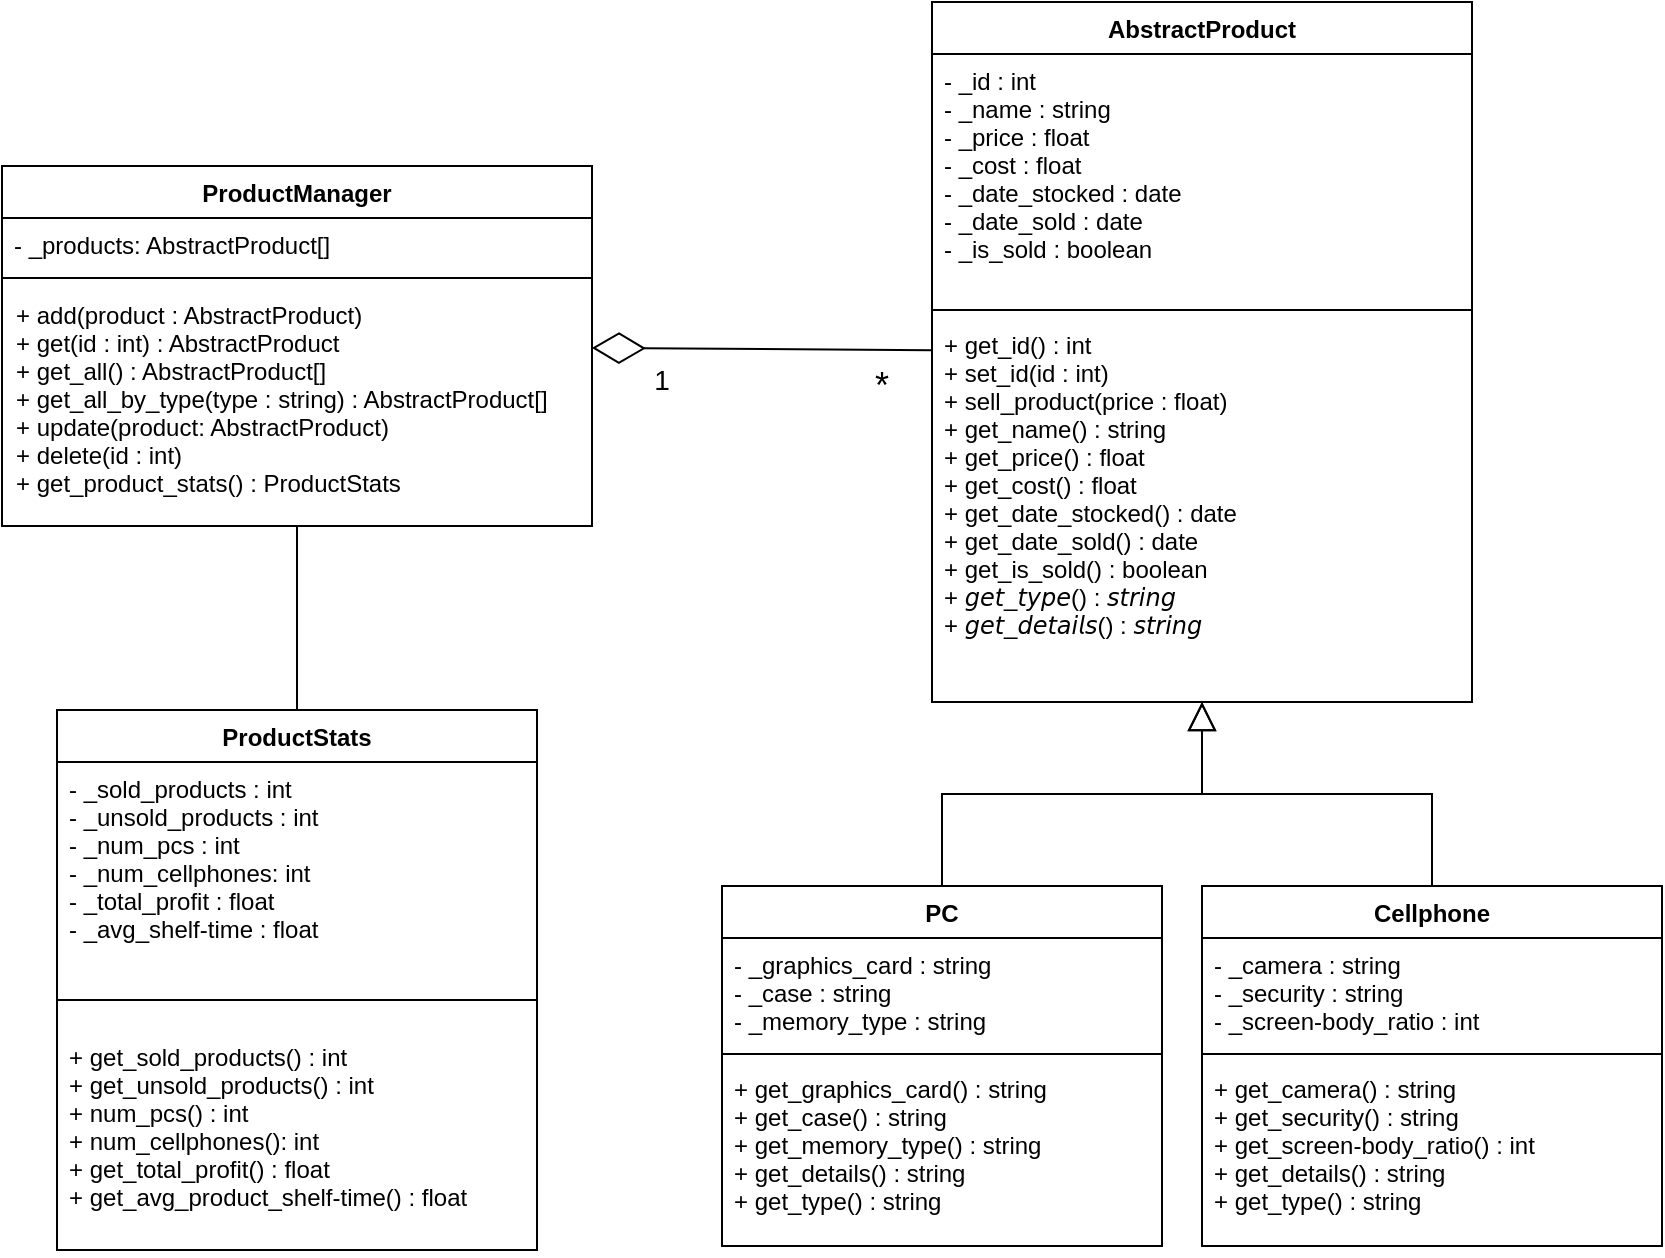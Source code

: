 <mxfile version="12.0.2" type="device" pages="1"><diagram id="_7smT1jWXjtUOcAIcVZQ" name="Page-1"><mxGraphModel dx="1408" dy="748" grid="1" gridSize="10" guides="1" tooltips="1" connect="1" arrows="1" fold="1" page="1" pageScale="1" pageWidth="850" pageHeight="1100" math="0" shadow="0"><root><mxCell id="0"/><mxCell id="1" parent="0"/><mxCell id="wvDvdEayiRNj3oBtXVPO-1" value="ProductManager" style="swimlane;fontStyle=1;align=center;verticalAlign=top;childLayout=stackLayout;horizontal=1;startSize=26;horizontalStack=0;resizeParent=1;resizeParentMax=0;resizeLast=0;collapsible=1;marginBottom=0;" parent="1" vertex="1"><mxGeometry x="15" y="100" width="295" height="180" as="geometry"/></mxCell><mxCell id="wvDvdEayiRNj3oBtXVPO-2" value="- _products: AbstractProduct[]" style="text;strokeColor=none;fillColor=none;align=left;verticalAlign=top;spacingLeft=4;spacingRight=4;overflow=hidden;rotatable=0;points=[[0,0.5],[1,0.5]];portConstraint=eastwest;" parent="wvDvdEayiRNj3oBtXVPO-1" vertex="1"><mxGeometry y="26" width="295" height="26" as="geometry"/></mxCell><mxCell id="wvDvdEayiRNj3oBtXVPO-3" value="" style="line;strokeWidth=1;fillColor=none;align=left;verticalAlign=middle;spacingTop=-1;spacingLeft=3;spacingRight=3;rotatable=0;labelPosition=right;points=[];portConstraint=eastwest;" parent="wvDvdEayiRNj3oBtXVPO-1" vertex="1"><mxGeometry y="52" width="295" height="8" as="geometry"/></mxCell><mxCell id="wvDvdEayiRNj3oBtXVPO-4" value="+ add(product : AbstractProduct)&#10;+ get(id : int) : AbstractProduct&#10;+ get_all() : AbstractProduct[]  &#10;+ get_all_by_type(type : string) : AbstractProduct[]&#10;+ update(product: AbstractProduct) &#10;+ delete(id : int)&#10;+ get_product_stats() : ProductStats" style="text;strokeColor=none;fillColor=none;align=left;verticalAlign=top;spacingLeft=4;spacingRight=4;overflow=hidden;rotatable=0;points=[[0,0.5],[1,0.5]];portConstraint=eastwest;spacing=3;" parent="wvDvdEayiRNj3oBtXVPO-1" vertex="1"><mxGeometry y="60" width="295" height="120" as="geometry"/></mxCell><mxCell id="wvDvdEayiRNj3oBtXVPO-5" value="ProductStats" style="swimlane;fontStyle=1;align=center;verticalAlign=top;childLayout=stackLayout;horizontal=1;startSize=26;horizontalStack=0;resizeParent=1;resizeParentMax=0;resizeLast=0;collapsible=1;marginBottom=0;" parent="1" vertex="1"><mxGeometry x="42.5" y="372" width="240" height="270" as="geometry"/></mxCell><mxCell id="wvDvdEayiRNj3oBtXVPO-6" value="- _sold_products : int&#10;- _unsold_products : int&#10;- _num_pcs : int&#10;- _num_cellphones: int&#10;- _total_profit : float&#10;- _avg_shelf-time : float " style="text;strokeColor=none;fillColor=none;align=left;verticalAlign=top;spacingLeft=4;spacingRight=4;overflow=hidden;rotatable=0;points=[[0,0.5],[1,0.5]];portConstraint=eastwest;" parent="wvDvdEayiRNj3oBtXVPO-5" vertex="1"><mxGeometry y="26" width="240" height="104" as="geometry"/></mxCell><mxCell id="wvDvdEayiRNj3oBtXVPO-7" value="" style="line;strokeWidth=1;fillColor=none;align=left;verticalAlign=middle;spacingTop=-1;spacingLeft=3;spacingRight=3;rotatable=0;labelPosition=right;points=[];portConstraint=eastwest;" parent="wvDvdEayiRNj3oBtXVPO-5" vertex="1"><mxGeometry y="130" width="240" height="30" as="geometry"/></mxCell><mxCell id="wvDvdEayiRNj3oBtXVPO-8" value="+ get_sold_products() : int&#10;+ get_unsold_products() : int&#10;+ num_pcs() : int&#10;+ num_cellphones(): int&#10;+ get_total_profit() : float&#10;+ get_avg_product_shelf-time() : float" style="text;strokeColor=none;fillColor=none;align=left;verticalAlign=top;spacingLeft=4;spacingRight=4;overflow=hidden;rotatable=0;points=[[0,0.5],[1,0.5]];portConstraint=eastwest;" parent="wvDvdEayiRNj3oBtXVPO-5" vertex="1"><mxGeometry y="160" width="240" height="110" as="geometry"/></mxCell><mxCell id="wvDvdEayiRNj3oBtXVPO-9" value="AbstractProduct" style="swimlane;fontStyle=1;align=center;verticalAlign=top;childLayout=stackLayout;horizontal=1;startSize=26;horizontalStack=0;resizeParent=1;resizeParentMax=0;resizeLast=0;collapsible=1;marginBottom=0;" parent="1" vertex="1"><mxGeometry x="480" y="18" width="270" height="350" as="geometry"/></mxCell><mxCell id="wvDvdEayiRNj3oBtXVPO-10" value="- _id : int&#10;- _name : string&#10;- _price : float&#10;- _cost : float&#10;- _date_stocked : date&#10;- _date_sold : date&#10;- _is_sold : boolean" style="text;strokeColor=none;fillColor=none;align=left;verticalAlign=top;spacingLeft=4;spacingRight=4;overflow=hidden;rotatable=0;points=[[0,0.5],[1,0.5]];portConstraint=eastwest;" parent="wvDvdEayiRNj3oBtXVPO-9" vertex="1"><mxGeometry y="26" width="270" height="124" as="geometry"/></mxCell><mxCell id="wvDvdEayiRNj3oBtXVPO-11" value="" style="line;strokeWidth=1;fillColor=none;align=left;verticalAlign=middle;spacingTop=-1;spacingLeft=3;spacingRight=3;rotatable=0;labelPosition=right;points=[];portConstraint=eastwest;" parent="wvDvdEayiRNj3oBtXVPO-9" vertex="1"><mxGeometry y="150" width="270" height="8" as="geometry"/></mxCell><mxCell id="wvDvdEayiRNj3oBtXVPO-12" value="+ get_id() : int&#10;+ set_id(id : int)&#10;+ sell_product(price : float)&#10;+ get_name() : string&#10;+ get_price() : float&#10;+ get_cost() : float&#10;+ get_date_stocked() : date&#10;+ get_date_sold() : date&#10;+ get_is_sold() : boolean&#10;+ 𝘨𝘦𝘵_𝘵𝘺𝘱𝘦() : 𝘴𝘵𝘳𝘪𝘯𝘨&#10;+ 𝘨𝘦𝘵_𝘥𝘦𝘵𝘢𝘪𝘭𝘴() : 𝘴𝘵𝘳𝘪𝘯𝘨" style="text;strokeColor=none;fillColor=none;align=left;verticalAlign=top;spacingLeft=4;spacingRight=4;overflow=hidden;rotatable=0;points=[[0,0.5],[1,0.5]];portConstraint=eastwest;" parent="wvDvdEayiRNj3oBtXVPO-9" vertex="1"><mxGeometry y="158" width="270" height="192" as="geometry"/></mxCell><mxCell id="wvDvdEayiRNj3oBtXVPO-17" value="PC" style="swimlane;fontStyle=1;align=center;verticalAlign=top;childLayout=stackLayout;horizontal=1;startSize=26;horizontalStack=0;resizeParent=1;resizeParentMax=0;resizeLast=0;collapsible=1;marginBottom=0;" parent="1" vertex="1"><mxGeometry x="375" y="460" width="220" height="180" as="geometry"/></mxCell><mxCell id="wvDvdEayiRNj3oBtXVPO-18" value="- _graphics_card : string&#10;- _case : string&#10;- _memory_type : string" style="text;strokeColor=none;fillColor=none;align=left;verticalAlign=top;spacingLeft=4;spacingRight=4;overflow=hidden;rotatable=0;points=[[0,0.5],[1,0.5]];portConstraint=eastwest;" parent="wvDvdEayiRNj3oBtXVPO-17" vertex="1"><mxGeometry y="26" width="220" height="54" as="geometry"/></mxCell><mxCell id="wvDvdEayiRNj3oBtXVPO-19" value="" style="line;strokeWidth=1;fillColor=none;align=left;verticalAlign=middle;spacingTop=-1;spacingLeft=3;spacingRight=3;rotatable=0;labelPosition=right;points=[];portConstraint=eastwest;" parent="wvDvdEayiRNj3oBtXVPO-17" vertex="1"><mxGeometry y="80" width="220" height="8" as="geometry"/></mxCell><mxCell id="wvDvdEayiRNj3oBtXVPO-20" value="+ get_graphics_card() : string&#10;+ get_case() : string&#10;+ get_memory_type() : string&#10;+ get_details() : string&#10;+ get_type() : string" style="text;strokeColor=none;fillColor=none;align=left;verticalAlign=top;spacingLeft=4;spacingRight=4;overflow=hidden;rotatable=0;points=[[0,0.5],[1,0.5]];portConstraint=eastwest;" parent="wvDvdEayiRNj3oBtXVPO-17" vertex="1"><mxGeometry y="88" width="220" height="92" as="geometry"/></mxCell><mxCell id="wvDvdEayiRNj3oBtXVPO-21" value="Cellphone" style="swimlane;fontStyle=1;align=center;verticalAlign=top;childLayout=stackLayout;horizontal=1;startSize=26;horizontalStack=0;resizeParent=1;resizeParentMax=0;resizeLast=0;collapsible=1;marginBottom=0;" parent="1" vertex="1"><mxGeometry x="615" y="460" width="230" height="180" as="geometry"/></mxCell><mxCell id="wvDvdEayiRNj3oBtXVPO-22" value="- _camera : string&#10;- _security : string&#10;- _screen-body_ratio : int" style="text;strokeColor=none;fillColor=none;align=left;verticalAlign=top;spacingLeft=4;spacingRight=4;overflow=hidden;rotatable=0;points=[[0,0.5],[1,0.5]];portConstraint=eastwest;" parent="wvDvdEayiRNj3oBtXVPO-21" vertex="1"><mxGeometry y="26" width="230" height="54" as="geometry"/></mxCell><mxCell id="wvDvdEayiRNj3oBtXVPO-23" value="" style="line;strokeWidth=1;fillColor=none;align=left;verticalAlign=middle;spacingTop=-1;spacingLeft=3;spacingRight=3;rotatable=0;labelPosition=right;points=[];portConstraint=eastwest;" parent="wvDvdEayiRNj3oBtXVPO-21" vertex="1"><mxGeometry y="80" width="230" height="8" as="geometry"/></mxCell><mxCell id="wvDvdEayiRNj3oBtXVPO-24" value="+ get_camera() : string&#10;+ get_security() : string&#10;+ get_screen-body_ratio() : int&#10;+ get_details() : string&#10;+ get_type() : string" style="text;strokeColor=none;fillColor=none;align=left;verticalAlign=top;spacingLeft=4;spacingRight=4;overflow=hidden;rotatable=0;points=[[0,0.5],[1,0.5]];portConstraint=eastwest;" parent="wvDvdEayiRNj3oBtXVPO-21" vertex="1"><mxGeometry y="88" width="230" height="92" as="geometry"/></mxCell><mxCell id="wvDvdEayiRNj3oBtXVPO-25" value="" style="endArrow=none;html=1;edgeStyle=orthogonalEdgeStyle;" parent="1" source="wvDvdEayiRNj3oBtXVPO-1" target="wvDvdEayiRNj3oBtXVPO-5" edge="1"><mxGeometry relative="1" as="geometry"><mxPoint x="100" y="240" as="sourcePoint"/><mxPoint x="260" y="240" as="targetPoint"/><Array as="points"><mxPoint x="175" y="230"/><mxPoint x="175" y="230"/></Array></mxGeometry></mxCell><mxCell id="wvDvdEayiRNj3oBtXVPO-28" value="" style="endArrow=diamondThin;endFill=0;endSize=24;html=1;" parent="1" source="wvDvdEayiRNj3oBtXVPO-9" target="wvDvdEayiRNj3oBtXVPO-1" edge="1"><mxGeometry width="160" relative="1" as="geometry"><mxPoint x="350" y="200" as="sourcePoint"/><mxPoint x="510" y="200" as="targetPoint"/></mxGeometry></mxCell><mxCell id="wvDvdEayiRNj3oBtXVPO-29" value="" style="endArrow=block;endFill=0;endSize=12;html=1;edgeStyle=orthogonalEdgeStyle;rounded=0;" parent="1" source="wvDvdEayiRNj3oBtXVPO-17" target="wvDvdEayiRNj3oBtXVPO-9" edge="1"><mxGeometry width="160" relative="1" as="geometry"><mxPoint x="310" y="480" as="sourcePoint"/><mxPoint x="470" y="480" as="targetPoint"/></mxGeometry></mxCell><mxCell id="wvDvdEayiRNj3oBtXVPO-30" value="" style="endArrow=block;endFill=0;endSize=12;html=1;edgeStyle=orthogonalEdgeStyle;rounded=0;" parent="1" source="wvDvdEayiRNj3oBtXVPO-21" target="wvDvdEayiRNj3oBtXVPO-9" edge="1"><mxGeometry width="160" relative="1" as="geometry"><mxPoint x="310" y="470" as="sourcePoint"/><mxPoint x="470" y="470" as="targetPoint"/></mxGeometry></mxCell><mxCell id="wvDvdEayiRNj3oBtXVPO-32" value="&lt;font style=&quot;font-size: 14px&quot;&gt;1&lt;/font&gt;" style="text;html=1;strokeColor=none;fillColor=none;align=center;verticalAlign=middle;whiteSpace=wrap;rounded=0;" parent="1" vertex="1"><mxGeometry x="330" y="197" width="30" height="20" as="geometry"/></mxCell><mxCell id="wvDvdEayiRNj3oBtXVPO-33" value="&lt;font style=&quot;font-size: 18px&quot;&gt;*&lt;/font&gt;" style="text;html=1;strokeColor=none;fillColor=none;align=center;verticalAlign=middle;whiteSpace=wrap;rounded=0;" parent="1" vertex="1"><mxGeometry x="435" y="197" width="40" height="26" as="geometry"/></mxCell></root></mxGraphModel></diagram></mxfile>